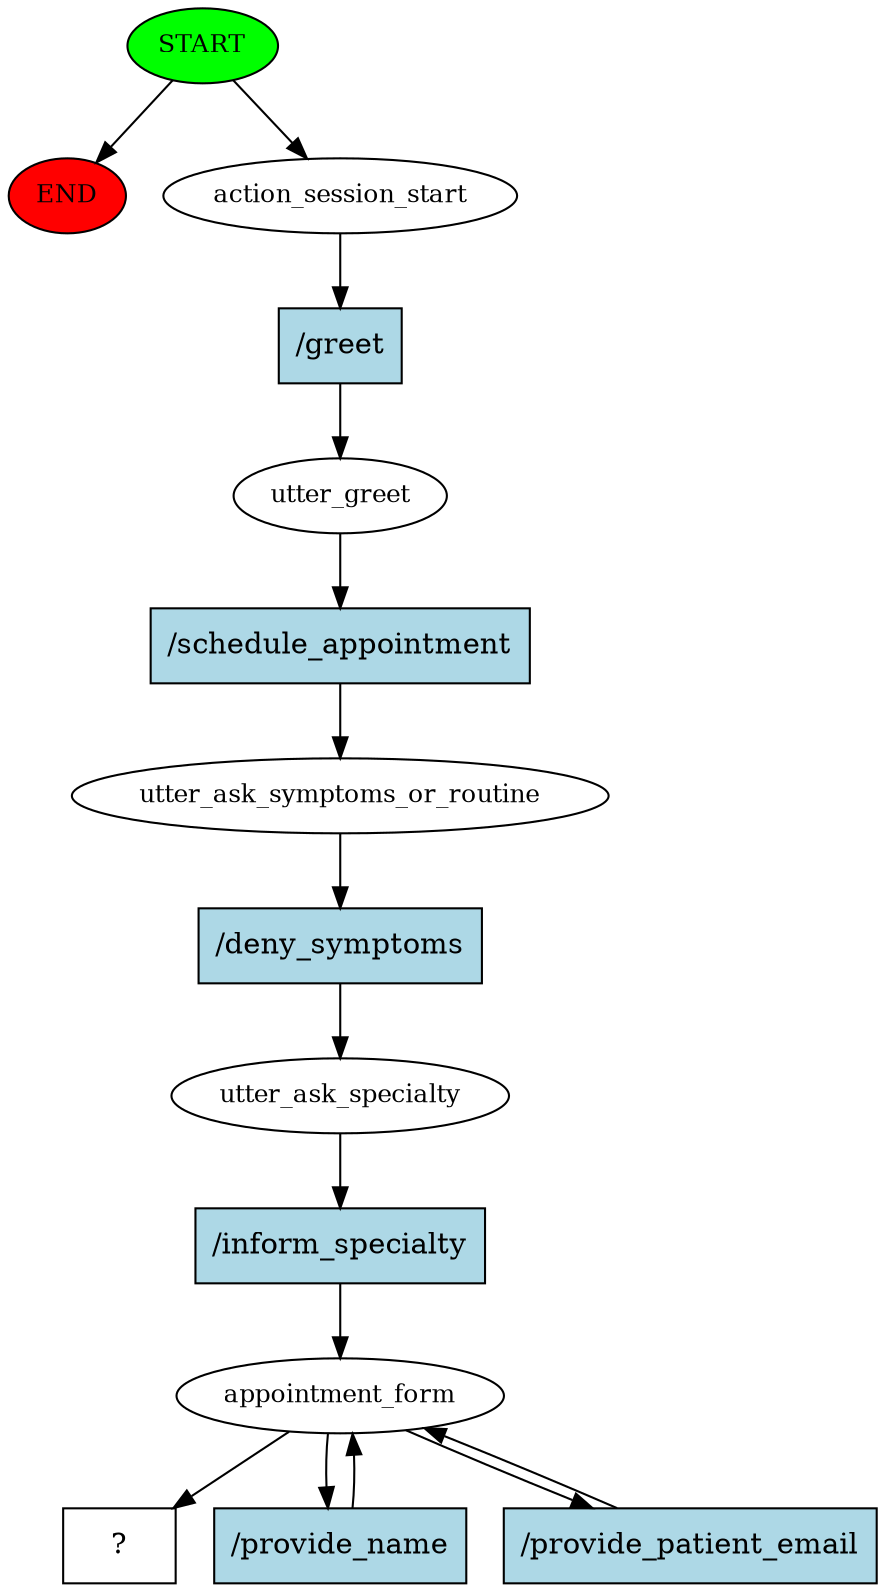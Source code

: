 digraph  {
0 [class="start active", fillcolor=green, fontsize=12, label=START, style=filled];
"-1" [class=end, fillcolor=red, fontsize=12, label=END, style=filled];
1 [class=active, fontsize=12, label=action_session_start];
2 [class=active, fontsize=12, label=utter_greet];
3 [class=active, fontsize=12, label=utter_ask_symptoms_or_routine];
4 [class=active, fontsize=12, label=utter_ask_specialty];
5 [class=active, fontsize=12, label=appointment_form];
8 [class="intent dashed active", label="  ?  ", shape=rect];
9 [class="intent active", fillcolor=lightblue, label="/greet", shape=rect, style=filled];
10 [class="intent active", fillcolor=lightblue, label="/schedule_appointment", shape=rect, style=filled];
11 [class="intent active", fillcolor=lightblue, label="/deny_symptoms", shape=rect, style=filled];
12 [class="intent active", fillcolor=lightblue, label="/inform_specialty", shape=rect, style=filled];
13 [class="intent active", fillcolor=lightblue, label="/provide_name", shape=rect, style=filled];
14 [class="intent active", fillcolor=lightblue, label="/provide_patient_email", shape=rect, style=filled];
0 -> "-1"  [class="", key=NONE, label=""];
0 -> 1  [class=active, key=NONE, label=""];
1 -> 9  [class=active, key=0];
2 -> 10  [class=active, key=0];
3 -> 11  [class=active, key=0];
4 -> 12  [class=active, key=0];
5 -> 8  [class=active, key=NONE, label=""];
5 -> 13  [class=active, key=0];
5 -> 14  [class=active, key=0];
9 -> 2  [class=active, key=0];
10 -> 3  [class=active, key=0];
11 -> 4  [class=active, key=0];
12 -> 5  [class=active, key=0];
13 -> 5  [class=active, key=0];
14 -> 5  [class=active, key=0];
}
